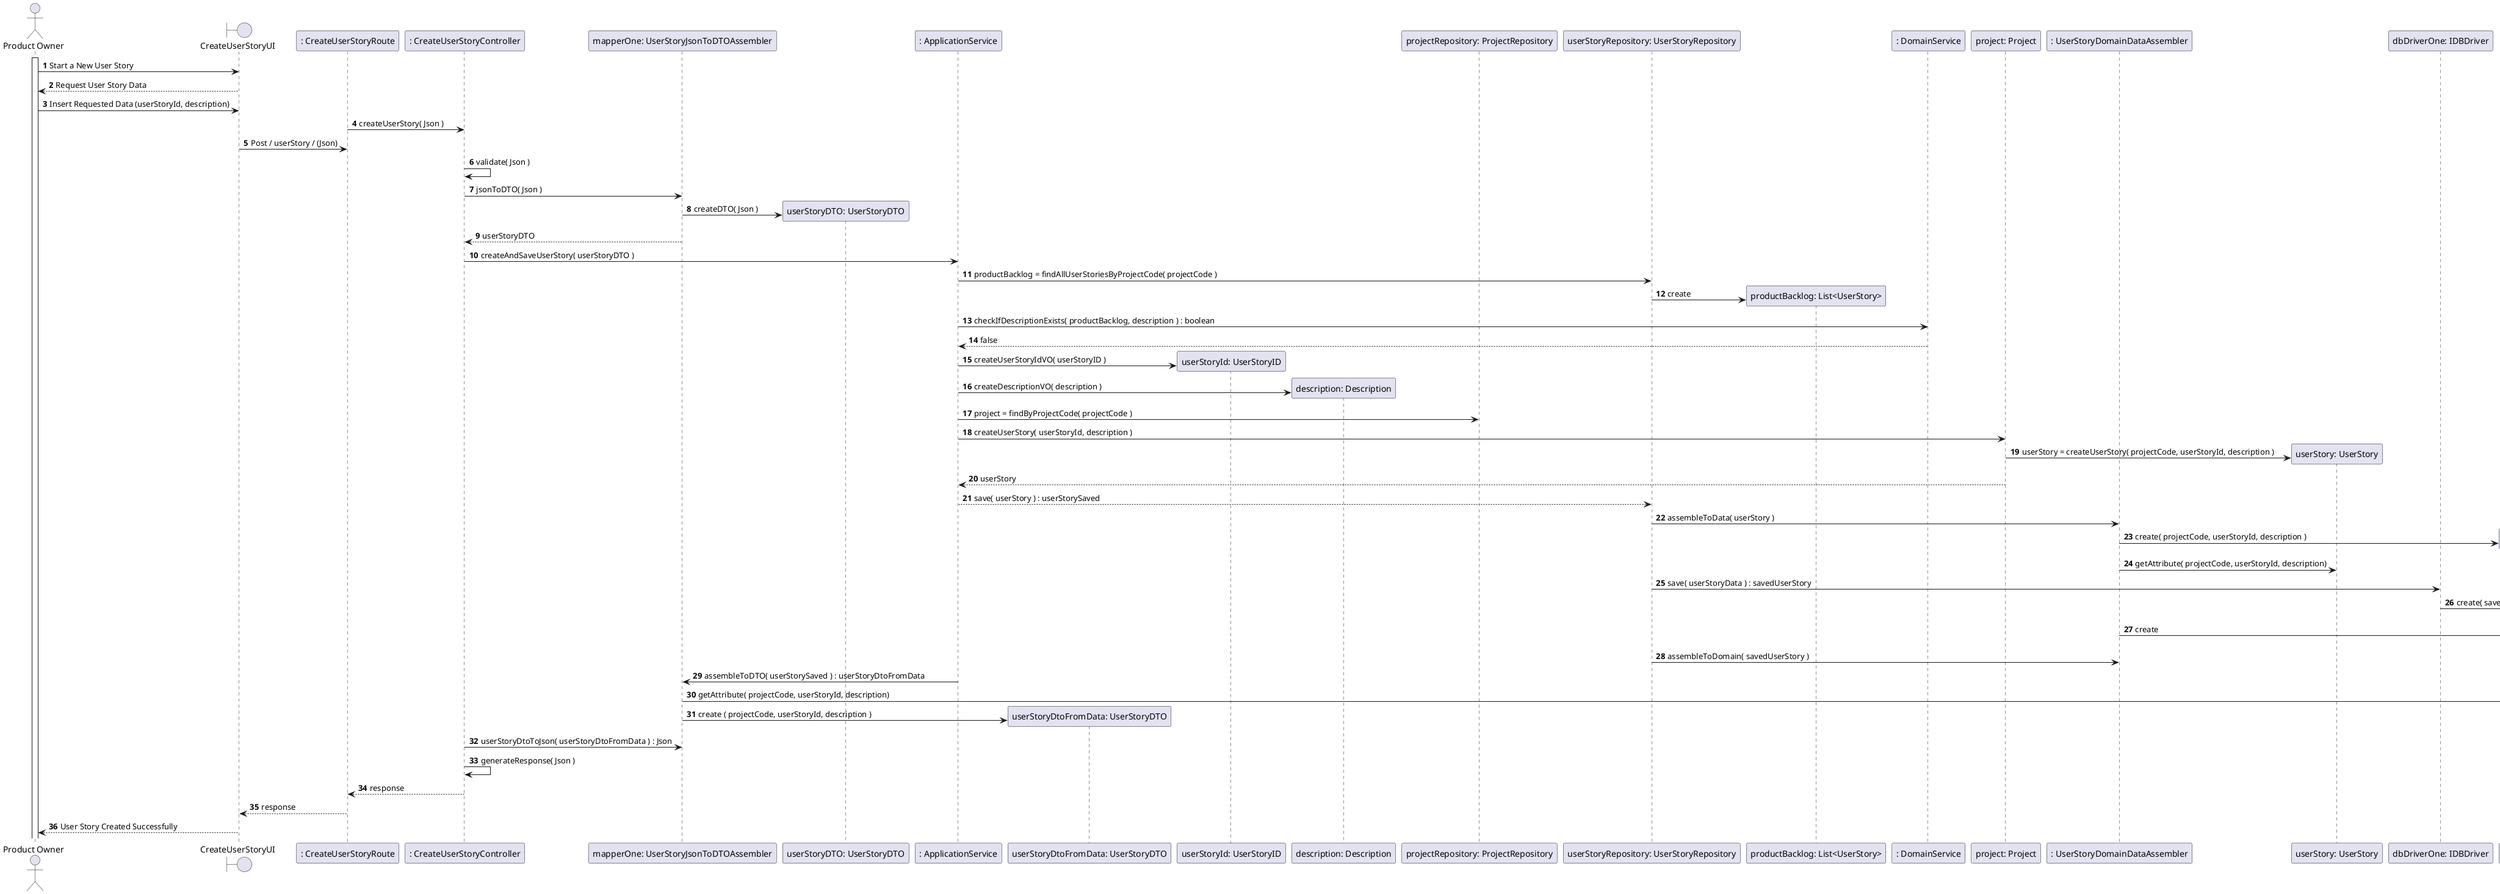 @startuml
autonumber
Actor "Product Owner" as PO
boundary CreateUserStoryUI
participant ": CreateUserStoryRoute"
participant ": CreateUserStoryController"
participant "mapperOne: UserStoryJsonToDTOAssembler"
participant "userStoryDTO: UserStoryDTO"
participant ": ApplicationService"
participant "userStoryDtoFromData: UserStoryDTO"
participant "userStoryId: UserStoryID"
participant "description: Description"
participant "projectRepository: ProjectRepository"
participant "userStoryRepository: UserStoryRepository"
participant "productBacklog: List<UserStory>"
participant ": DomainService"
participant "project: Project"
participant ": UserStoryDomainDataAssembler"
participant "userStory: UserStory"
participant "dbDriverOne: IDBDriver"
participant "userStoryData: UserStoryData"
participant "savedUserStory: UserStoryData"
participant "userStorySaved: UserStory"

activate PO

PO -> CreateUserStoryUI : Start a New User Story
CreateUserStoryUI --> PO : Request User Story Data
PO -> CreateUserStoryUI : Insert Requested Data (userStoryId, description)
": CreateUserStoryRoute" -> ": CreateUserStoryController" : createUserStory( Json )
CreateUserStoryUI -> ": CreateUserStoryRoute" : Post / userStory / (Json)
": CreateUserStoryController" -> ": CreateUserStoryController" : validate( Json )
": CreateUserStoryController" -> "mapperOne: UserStoryJsonToDTOAssembler" : jsonToDTO( Json )

"mapperOne: UserStoryJsonToDTOAssembler" -> "userStoryDTO: UserStoryDTO" ** : createDTO( Json )
"mapperOne: UserStoryJsonToDTOAssembler" --> ": CreateUserStoryController" : userStoryDTO
": CreateUserStoryController" -> ": ApplicationService" : createAndSaveUserStory( userStoryDTO )
": ApplicationService" -> "userStoryRepository: UserStoryRepository" : productBacklog = findAllUserStoriesByProjectCode( projectCode )
"userStoryRepository: UserStoryRepository" -> "productBacklog: List<UserStory>" ** : create
": ApplicationService" -> ": DomainService" : checkIfDescriptionExists( productBacklog, description ) : boolean
": DomainService" --> ": ApplicationService" : false

": ApplicationService" -> "userStoryId: UserStoryID" ** : createUserStoryIdVO( userStoryID )

": ApplicationService" -> "description: Description" **  : createDescriptionVO( description )
": ApplicationService" -> "projectRepository: ProjectRepository" : project = findByProjectCode( projectCode )
": ApplicationService" -> "project: Project" : createUserStory( userStoryId, description )

"project: Project" -> "userStory: UserStory" ** : userStory = createUserStory( projectCode, userStoryId, description )
"project: Project" --> ": ApplicationService" : userStory
": ApplicationService" --> "userStoryRepository: UserStoryRepository" : save( userStory ) : userStorySaved
"userStoryRepository: UserStoryRepository" -> ": UserStoryDomainDataAssembler" : assembleToData( userStory )
": UserStoryDomainDataAssembler" -> "userStoryData: UserStoryData" ** : create( projectCode, userStoryId, description )
": UserStoryDomainDataAssembler" -> "userStory: UserStory" : getAttribute( projectCode, userStoryId, description)
"userStoryRepository: UserStoryRepository" -> "dbDriverOne: IDBDriver" : save( userStoryData ) : savedUserStory
"dbDriverOne: IDBDriver" -> "savedUserStory: UserStoryData" ** : create( savedUserStory )
": UserStoryDomainDataAssembler" -> "userStorySaved: UserStory" ** : create


"userStoryRepository: UserStoryRepository" -> ": UserStoryDomainDataAssembler" : assembleToDomain( savedUserStory )
": ApplicationService" -> "mapperOne: UserStoryJsonToDTOAssembler" : assembleToDTO( userStorySaved ) : userStoryDtoFromData
"mapperOne: UserStoryJsonToDTOAssembler" -> "userStorySaved: UserStory" : getAttribute( projectCode, userStoryId, description)
"mapperOne: UserStoryJsonToDTOAssembler" -> "userStoryDtoFromData: UserStoryDTO" ** : create ( projectCode, userStoryId, description )
": CreateUserStoryController" -> "mapperOne: UserStoryJsonToDTOAssembler" : userStoryDtoToJson( userStoryDtoFromData ) : Json
": CreateUserStoryController" -> ": CreateUserStoryController" : generateResponse( Json )
": CreateUserStoryController" --> ": CreateUserStoryRoute" : response
": CreateUserStoryRoute" --> CreateUserStoryUI : response
CreateUserStoryUI --> PO : User Story Created Successfully

@enduml